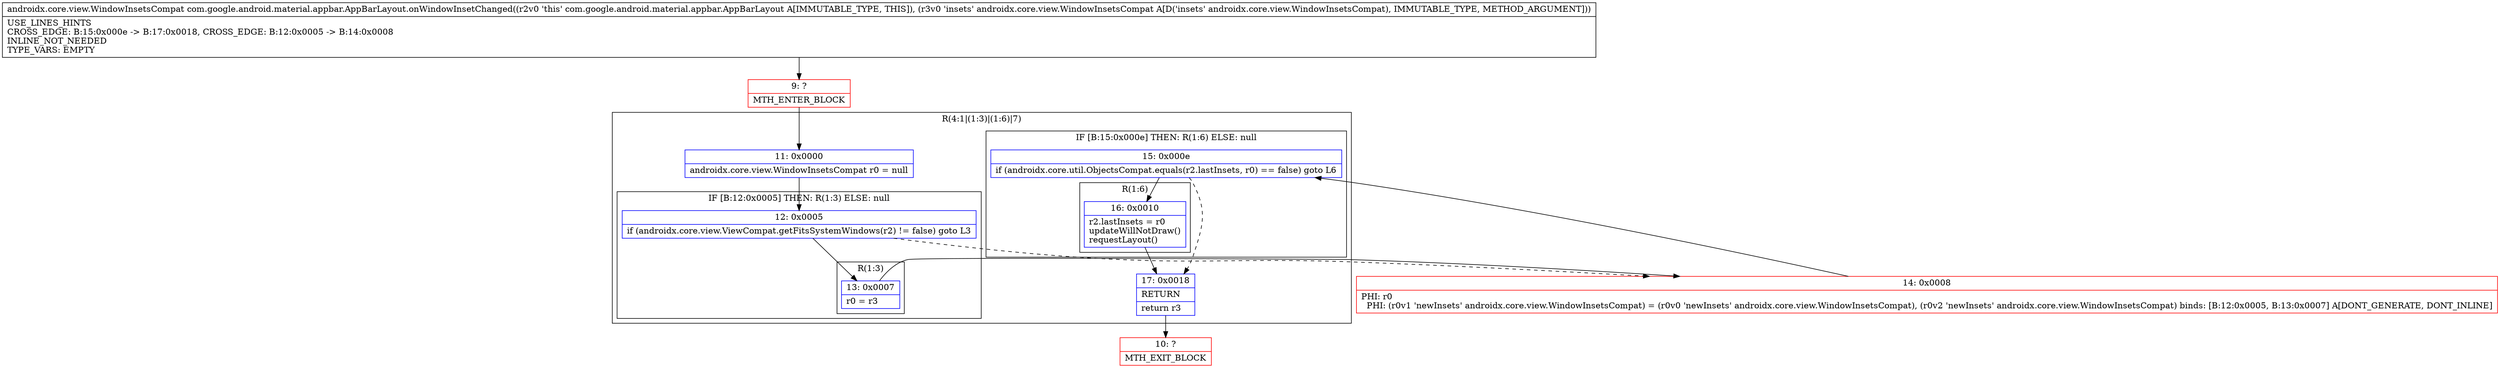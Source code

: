 digraph "CFG forcom.google.android.material.appbar.AppBarLayout.onWindowInsetChanged(Landroidx\/core\/view\/WindowInsetsCompat;)Landroidx\/core\/view\/WindowInsetsCompat;" {
subgraph cluster_Region_264093189 {
label = "R(4:1|(1:3)|(1:6)|7)";
node [shape=record,color=blue];
Node_11 [shape=record,label="{11\:\ 0x0000|androidx.core.view.WindowInsetsCompat r0 = null\l}"];
subgraph cluster_IfRegion_1516005250 {
label = "IF [B:12:0x0005] THEN: R(1:3) ELSE: null";
node [shape=record,color=blue];
Node_12 [shape=record,label="{12\:\ 0x0005|if (androidx.core.view.ViewCompat.getFitsSystemWindows(r2) != false) goto L3\l}"];
subgraph cluster_Region_1930164187 {
label = "R(1:3)";
node [shape=record,color=blue];
Node_13 [shape=record,label="{13\:\ 0x0007|r0 = r3\l}"];
}
}
subgraph cluster_IfRegion_1619288552 {
label = "IF [B:15:0x000e] THEN: R(1:6) ELSE: null";
node [shape=record,color=blue];
Node_15 [shape=record,label="{15\:\ 0x000e|if (androidx.core.util.ObjectsCompat.equals(r2.lastInsets, r0) == false) goto L6\l}"];
subgraph cluster_Region_562858001 {
label = "R(1:6)";
node [shape=record,color=blue];
Node_16 [shape=record,label="{16\:\ 0x0010|r2.lastInsets = r0\lupdateWillNotDraw()\lrequestLayout()\l}"];
}
}
Node_17 [shape=record,label="{17\:\ 0x0018|RETURN\l|return r3\l}"];
}
Node_9 [shape=record,color=red,label="{9\:\ ?|MTH_ENTER_BLOCK\l}"];
Node_14 [shape=record,color=red,label="{14\:\ 0x0008|PHI: r0 \l  PHI: (r0v1 'newInsets' androidx.core.view.WindowInsetsCompat) = (r0v0 'newInsets' androidx.core.view.WindowInsetsCompat), (r0v2 'newInsets' androidx.core.view.WindowInsetsCompat) binds: [B:12:0x0005, B:13:0x0007] A[DONT_GENERATE, DONT_INLINE]\l}"];
Node_10 [shape=record,color=red,label="{10\:\ ?|MTH_EXIT_BLOCK\l}"];
MethodNode[shape=record,label="{androidx.core.view.WindowInsetsCompat com.google.android.material.appbar.AppBarLayout.onWindowInsetChanged((r2v0 'this' com.google.android.material.appbar.AppBarLayout A[IMMUTABLE_TYPE, THIS]), (r3v0 'insets' androidx.core.view.WindowInsetsCompat A[D('insets' androidx.core.view.WindowInsetsCompat), IMMUTABLE_TYPE, METHOD_ARGUMENT]))  | USE_LINES_HINTS\lCROSS_EDGE: B:15:0x000e \-\> B:17:0x0018, CROSS_EDGE: B:12:0x0005 \-\> B:14:0x0008\lINLINE_NOT_NEEDED\lTYPE_VARS: EMPTY\l}"];
MethodNode -> Node_9;Node_11 -> Node_12;
Node_12 -> Node_13;
Node_12 -> Node_14[style=dashed];
Node_13 -> Node_14;
Node_15 -> Node_16;
Node_15 -> Node_17[style=dashed];
Node_16 -> Node_17;
Node_17 -> Node_10;
Node_9 -> Node_11;
Node_14 -> Node_15;
}

